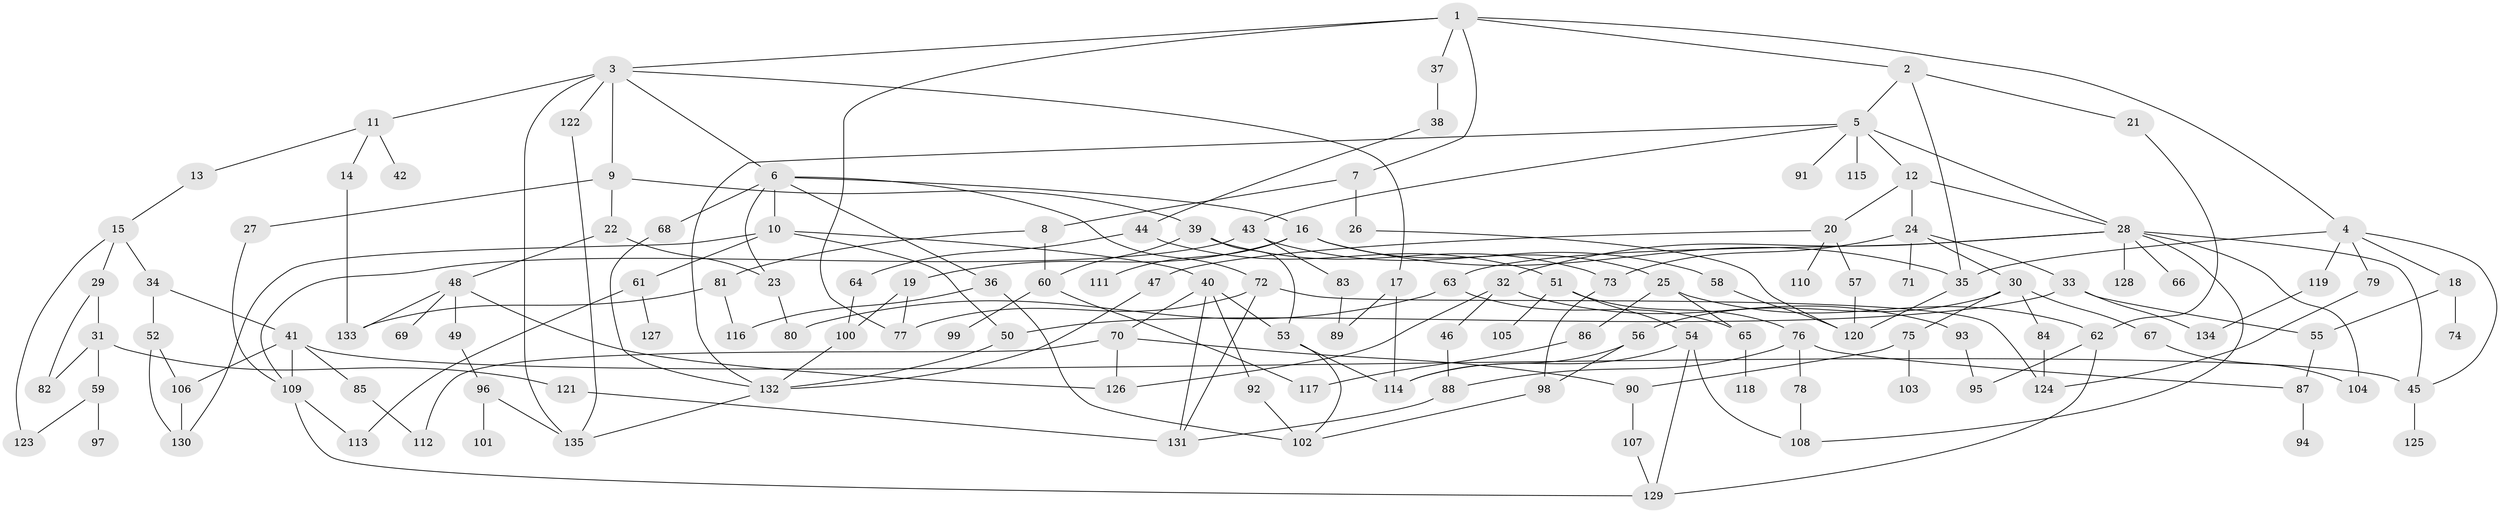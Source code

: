 // coarse degree distribution, {10: 0.02197802197802198, 4: 0.17582417582417584, 8: 0.02197802197802198, 6: 0.06593406593406594, 5: 0.08791208791208792, 3: 0.1978021978021978, 2: 0.27472527472527475, 7: 0.02197802197802198, 1: 0.13186813186813187}
// Generated by graph-tools (version 1.1) at 2025/41/03/06/25 10:41:30]
// undirected, 135 vertices, 200 edges
graph export_dot {
graph [start="1"]
  node [color=gray90,style=filled];
  1;
  2;
  3;
  4;
  5;
  6;
  7;
  8;
  9;
  10;
  11;
  12;
  13;
  14;
  15;
  16;
  17;
  18;
  19;
  20;
  21;
  22;
  23;
  24;
  25;
  26;
  27;
  28;
  29;
  30;
  31;
  32;
  33;
  34;
  35;
  36;
  37;
  38;
  39;
  40;
  41;
  42;
  43;
  44;
  45;
  46;
  47;
  48;
  49;
  50;
  51;
  52;
  53;
  54;
  55;
  56;
  57;
  58;
  59;
  60;
  61;
  62;
  63;
  64;
  65;
  66;
  67;
  68;
  69;
  70;
  71;
  72;
  73;
  74;
  75;
  76;
  77;
  78;
  79;
  80;
  81;
  82;
  83;
  84;
  85;
  86;
  87;
  88;
  89;
  90;
  91;
  92;
  93;
  94;
  95;
  96;
  97;
  98;
  99;
  100;
  101;
  102;
  103;
  104;
  105;
  106;
  107;
  108;
  109;
  110;
  111;
  112;
  113;
  114;
  115;
  116;
  117;
  118;
  119;
  120;
  121;
  122;
  123;
  124;
  125;
  126;
  127;
  128;
  129;
  130;
  131;
  132;
  133;
  134;
  135;
  1 -- 2;
  1 -- 3;
  1 -- 4;
  1 -- 7;
  1 -- 37;
  1 -- 77;
  2 -- 5;
  2 -- 21;
  2 -- 35;
  3 -- 6;
  3 -- 9;
  3 -- 11;
  3 -- 17;
  3 -- 122;
  3 -- 135;
  4 -- 18;
  4 -- 45;
  4 -- 79;
  4 -- 119;
  4 -- 35;
  5 -- 12;
  5 -- 28;
  5 -- 43;
  5 -- 91;
  5 -- 115;
  5 -- 132;
  6 -- 10;
  6 -- 16;
  6 -- 23;
  6 -- 36;
  6 -- 68;
  6 -- 72;
  7 -- 8;
  7 -- 26;
  8 -- 60;
  8 -- 81;
  9 -- 22;
  9 -- 27;
  9 -- 39;
  10 -- 40;
  10 -- 61;
  10 -- 130;
  10 -- 50;
  11 -- 13;
  11 -- 14;
  11 -- 42;
  12 -- 20;
  12 -- 24;
  12 -- 28;
  13 -- 15;
  14 -- 133;
  15 -- 29;
  15 -- 34;
  15 -- 123;
  16 -- 19;
  16 -- 25;
  16 -- 111;
  16 -- 35;
  17 -- 89;
  17 -- 114;
  18 -- 55;
  18 -- 74;
  19 -- 100;
  19 -- 77;
  20 -- 47;
  20 -- 57;
  20 -- 110;
  21 -- 62;
  22 -- 48;
  22 -- 23;
  23 -- 80;
  24 -- 30;
  24 -- 33;
  24 -- 71;
  24 -- 73;
  25 -- 65;
  25 -- 86;
  25 -- 62;
  26 -- 120;
  27 -- 109;
  28 -- 32;
  28 -- 63;
  28 -- 66;
  28 -- 104;
  28 -- 128;
  28 -- 108;
  28 -- 45;
  29 -- 31;
  29 -- 82;
  30 -- 56;
  30 -- 67;
  30 -- 75;
  30 -- 84;
  31 -- 59;
  31 -- 82;
  31 -- 121;
  32 -- 46;
  32 -- 93;
  32 -- 126;
  33 -- 50;
  33 -- 134;
  33 -- 55;
  34 -- 41;
  34 -- 52;
  35 -- 120;
  36 -- 116;
  36 -- 102;
  37 -- 38;
  38 -- 44;
  39 -- 73;
  39 -- 60;
  39 -- 53;
  40 -- 53;
  40 -- 70;
  40 -- 92;
  40 -- 131;
  41 -- 85;
  41 -- 106;
  41 -- 109;
  41 -- 45;
  43 -- 58;
  43 -- 83;
  43 -- 109;
  44 -- 51;
  44 -- 64;
  45 -- 125;
  46 -- 88;
  47 -- 132;
  48 -- 49;
  48 -- 69;
  48 -- 133;
  48 -- 126;
  49 -- 96;
  50 -- 132;
  51 -- 54;
  51 -- 76;
  51 -- 105;
  52 -- 106;
  52 -- 130;
  53 -- 102;
  53 -- 114;
  54 -- 114;
  54 -- 129;
  54 -- 108;
  55 -- 87;
  56 -- 114;
  56 -- 98;
  57 -- 120;
  58 -- 120;
  59 -- 97;
  59 -- 123;
  60 -- 99;
  60 -- 117;
  61 -- 127;
  61 -- 113;
  62 -- 129;
  62 -- 95;
  63 -- 80;
  63 -- 65;
  64 -- 100;
  65 -- 118;
  67 -- 104;
  68 -- 132;
  70 -- 90;
  70 -- 112;
  70 -- 126;
  72 -- 77;
  72 -- 124;
  72 -- 131;
  73 -- 98;
  75 -- 103;
  75 -- 90;
  76 -- 78;
  76 -- 87;
  76 -- 88;
  78 -- 108;
  79 -- 124;
  81 -- 116;
  81 -- 133;
  83 -- 89;
  84 -- 124;
  85 -- 112;
  86 -- 117;
  87 -- 94;
  88 -- 131;
  90 -- 107;
  92 -- 102;
  93 -- 95;
  96 -- 101;
  96 -- 135;
  98 -- 102;
  100 -- 132;
  106 -- 130;
  107 -- 129;
  109 -- 113;
  109 -- 129;
  119 -- 134;
  121 -- 131;
  122 -- 135;
  132 -- 135;
}
